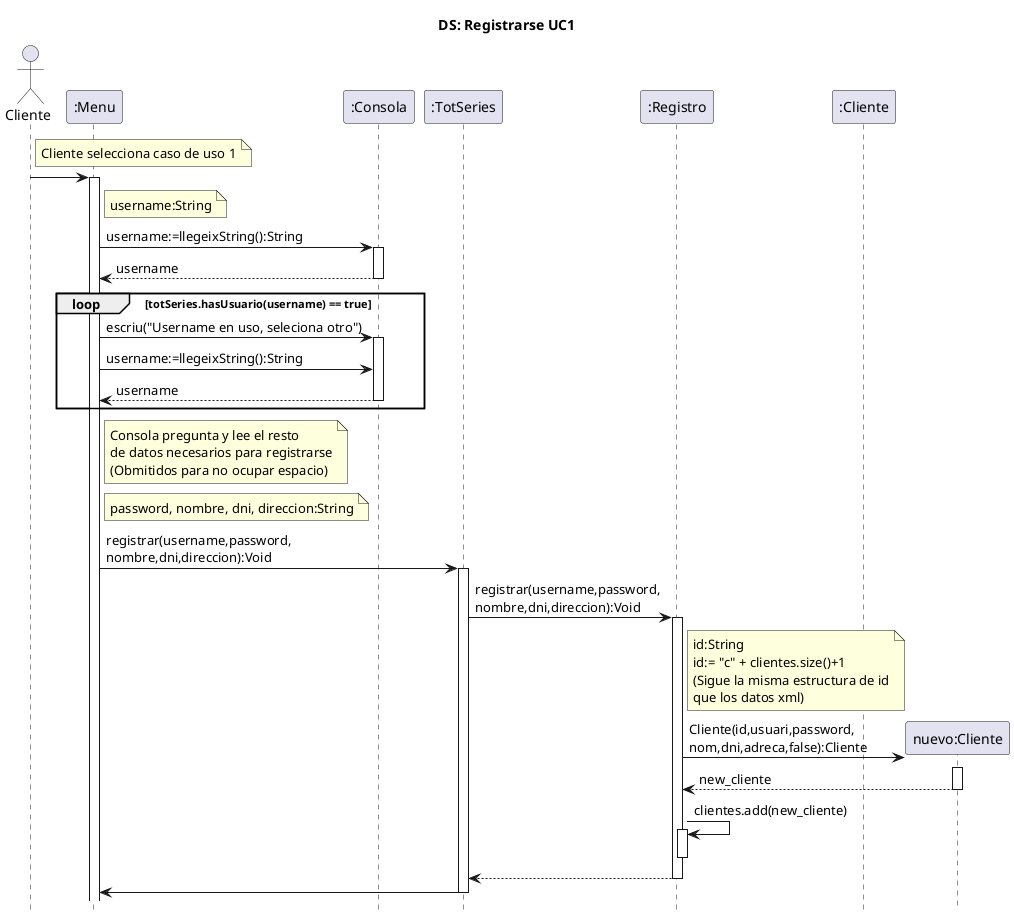 @startuml
title	DS: Registrarse UC1
hide	footbox

actor Cliente
participant ":Menu" as Menu
participant ":Consola" as Consola
participant ":TotSeries" as TotSeries
participant ":Registro" as Registro
participant ":Cliente" as Usuario
participant "nuevo:Cliente" as nUsuario

note right Cliente
        Cliente selecciona caso de uso 1
    end note
Cliente -> Menu

activate Menu
    note right Menu
        username:String
    end note
    
    Menu->Consola:username:=llegeixString():String
    activate Consola
    Consola-->Menu:username
    deactivate Consola
loop totSeries.hasUsuario(username) == true
    Menu->Consola:escriu("Username en uso, seleciona otro")
    activate Consola
    Menu->Consola:username:=llegeixString():String
    Consola-->Menu:username
    deactivate Consola
end loop

note right Menu
        Consola pregunta y lee el resto
        de datos necesarios para registrarse
        (Obmitidos para no ocupar espacio)
    end note

note right Menu
        password, nombre, dni, direccion:String
    end note

Menu -> TotSeries:registrar(username,password,\nnombre,dni,direccion):Void
activate TotSeries
TotSeries -> Registro:registrar(username,password,\nnombre,dni,direccion):Void
activate Registro
note right Registro
        id:String
        id:= "c" + clientes.size()+1
        (Sigue la misma estructura de id
        que los datos xml)
    end note
create nUsuario

Registro -> nUsuario:Cliente(id,usuari,password,\nnom,dni,adreca,false):Cliente
activate nUsuario
nUsuario --> Registro: new_cliente
deactivate nUsuario
Registro -> Registro: clientes.add(new_cliente)
activate Registro
deactivate Registro
Registro --> TotSeries
deactivate Registro
TotSeries->Menu
deactivate TotSeries

@enduml

